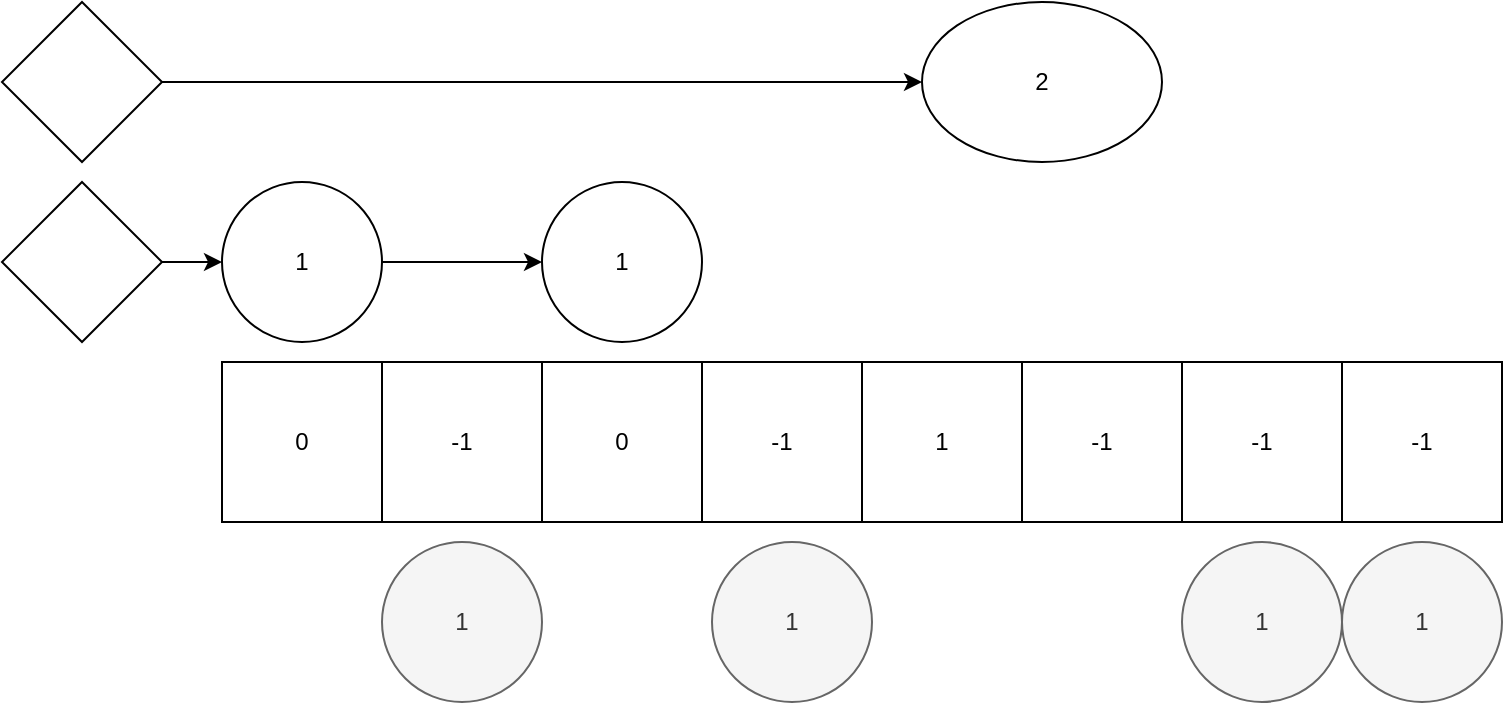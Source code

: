 <mxfile version="14.4.8" type="device"><diagram id="Fd4ZIjYhjE0o5s5F5VU2" name="Page-1"><mxGraphModel dx="1422" dy="762" grid="1" gridSize="10" guides="1" tooltips="1" connect="1" arrows="1" fold="1" page="1" pageScale="1" pageWidth="850" pageHeight="1100" math="0" shadow="0"><root><mxCell id="0"/><mxCell id="1" parent="0"/><mxCell id="GQlsA6rTrMVe-OEwohVC-1" value="0" style="whiteSpace=wrap;html=1;aspect=fixed;" vertex="1" parent="1"><mxGeometry x="140" y="410" width="80" height="80" as="geometry"/></mxCell><mxCell id="GQlsA6rTrMVe-OEwohVC-2" value="-1" style="whiteSpace=wrap;html=1;aspect=fixed;" vertex="1" parent="1"><mxGeometry x="220" y="410" width="80" height="80" as="geometry"/></mxCell><mxCell id="GQlsA6rTrMVe-OEwohVC-4" value="0" style="whiteSpace=wrap;html=1;aspect=fixed;" vertex="1" parent="1"><mxGeometry x="300" y="410" width="80" height="80" as="geometry"/></mxCell><mxCell id="GQlsA6rTrMVe-OEwohVC-5" value="-1" style="whiteSpace=wrap;html=1;aspect=fixed;" vertex="1" parent="1"><mxGeometry x="380" y="410" width="80" height="80" as="geometry"/></mxCell><mxCell id="GQlsA6rTrMVe-OEwohVC-6" value="1" style="whiteSpace=wrap;html=1;aspect=fixed;" vertex="1" parent="1"><mxGeometry x="460" y="410" width="80" height="80" as="geometry"/></mxCell><mxCell id="GQlsA6rTrMVe-OEwohVC-7" value="-1" style="whiteSpace=wrap;html=1;aspect=fixed;" vertex="1" parent="1"><mxGeometry x="540" y="410" width="80" height="80" as="geometry"/></mxCell><mxCell id="GQlsA6rTrMVe-OEwohVC-8" value="-1" style="whiteSpace=wrap;html=1;aspect=fixed;" vertex="1" parent="1"><mxGeometry x="620" y="410" width="80" height="80" as="geometry"/></mxCell><mxCell id="GQlsA6rTrMVe-OEwohVC-9" value="-1" style="whiteSpace=wrap;html=1;aspect=fixed;" vertex="1" parent="1"><mxGeometry x="700" y="410" width="80" height="80" as="geometry"/></mxCell><mxCell id="GQlsA6rTrMVe-OEwohVC-20" style="edgeStyle=orthogonalEdgeStyle;rounded=0;orthogonalLoop=1;jettySize=auto;html=1;exitX=1;exitY=0.5;exitDx=0;exitDy=0;entryX=0;entryY=0.5;entryDx=0;entryDy=0;" edge="1" parent="1" source="GQlsA6rTrMVe-OEwohVC-10" target="GQlsA6rTrMVe-OEwohVC-11"><mxGeometry relative="1" as="geometry"/></mxCell><mxCell id="GQlsA6rTrMVe-OEwohVC-10" value="1" style="ellipse;whiteSpace=wrap;html=1;aspect=fixed;" vertex="1" parent="1"><mxGeometry x="140" y="320" width="80" height="80" as="geometry"/></mxCell><mxCell id="GQlsA6rTrMVe-OEwohVC-11" value="1" style="ellipse;whiteSpace=wrap;html=1;aspect=fixed;" vertex="1" parent="1"><mxGeometry x="300" y="320" width="80" height="80" as="geometry"/></mxCell><mxCell id="GQlsA6rTrMVe-OEwohVC-13" value="2" style="ellipse;whiteSpace=wrap;html=1;" vertex="1" parent="1"><mxGeometry x="490" y="230" width="120" height="80" as="geometry"/></mxCell><mxCell id="GQlsA6rTrMVe-OEwohVC-17" value="1" style="ellipse;whiteSpace=wrap;html=1;aspect=fixed;fillColor=#f5f5f5;strokeColor=#666666;fontColor=#333333;" vertex="1" parent="1"><mxGeometry x="220" y="500" width="80" height="80" as="geometry"/></mxCell><mxCell id="GQlsA6rTrMVe-OEwohVC-18" value="1" style="ellipse;whiteSpace=wrap;html=1;aspect=fixed;fillColor=#f5f5f5;strokeColor=#666666;fontColor=#333333;" vertex="1" parent="1"><mxGeometry x="385" y="500" width="80" height="80" as="geometry"/></mxCell><mxCell id="GQlsA6rTrMVe-OEwohVC-24" value="" style="edgeStyle=orthogonalEdgeStyle;rounded=0;orthogonalLoop=1;jettySize=auto;html=1;" edge="1" parent="1" source="GQlsA6rTrMVe-OEwohVC-22" target="GQlsA6rTrMVe-OEwohVC-10"><mxGeometry relative="1" as="geometry"/></mxCell><mxCell id="GQlsA6rTrMVe-OEwohVC-22" value="" style="rhombus;whiteSpace=wrap;html=1;" vertex="1" parent="1"><mxGeometry x="30" y="320" width="80" height="80" as="geometry"/></mxCell><mxCell id="GQlsA6rTrMVe-OEwohVC-26" style="edgeStyle=orthogonalEdgeStyle;rounded=0;orthogonalLoop=1;jettySize=auto;html=1;entryX=0;entryY=0.5;entryDx=0;entryDy=0;" edge="1" parent="1" source="GQlsA6rTrMVe-OEwohVC-25" target="GQlsA6rTrMVe-OEwohVC-13"><mxGeometry relative="1" as="geometry"/></mxCell><mxCell id="GQlsA6rTrMVe-OEwohVC-25" value="" style="rhombus;whiteSpace=wrap;html=1;" vertex="1" parent="1"><mxGeometry x="30" y="230" width="80" height="80" as="geometry"/></mxCell><mxCell id="GQlsA6rTrMVe-OEwohVC-27" value="1" style="ellipse;whiteSpace=wrap;html=1;aspect=fixed;fillColor=#f5f5f5;strokeColor=#666666;fontColor=#333333;" vertex="1" parent="1"><mxGeometry x="620" y="500" width="80" height="80" as="geometry"/></mxCell><mxCell id="GQlsA6rTrMVe-OEwohVC-28" value="1" style="ellipse;whiteSpace=wrap;html=1;aspect=fixed;fillColor=#f5f5f5;strokeColor=#666666;fontColor=#333333;" vertex="1" parent="1"><mxGeometry x="700" y="500" width="80" height="80" as="geometry"/></mxCell></root></mxGraphModel></diagram></mxfile>